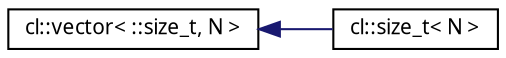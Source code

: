 digraph G
{
  edge [fontname="FreeSans.ttf",fontsize="10",labelfontname="FreeSans.ttf",labelfontsize="10"];
  node [fontname="FreeSans.ttf",fontsize="10",shape=record];
  rankdir=LR;
  Node1 [label="cl::vector\< ::size_t, N \>",height=0.2,width=0.4,color="black", fillcolor="white", style="filled",URL="$classcl_1_1vector.html"];
  Node1 -> Node2 [dir=back,color="midnightblue",fontsize="10",style="solid",fontname="FreeSans.ttf"];
  Node2 [label="cl::size_t\< N \>",height=0.2,width=0.4,color="black", fillcolor="white", style="filled",URL="$structcl_1_1size__t.html",tooltip="size_t class used to interface between C++ and OpenCL C calls that require arrays of size_t values..."];
}
